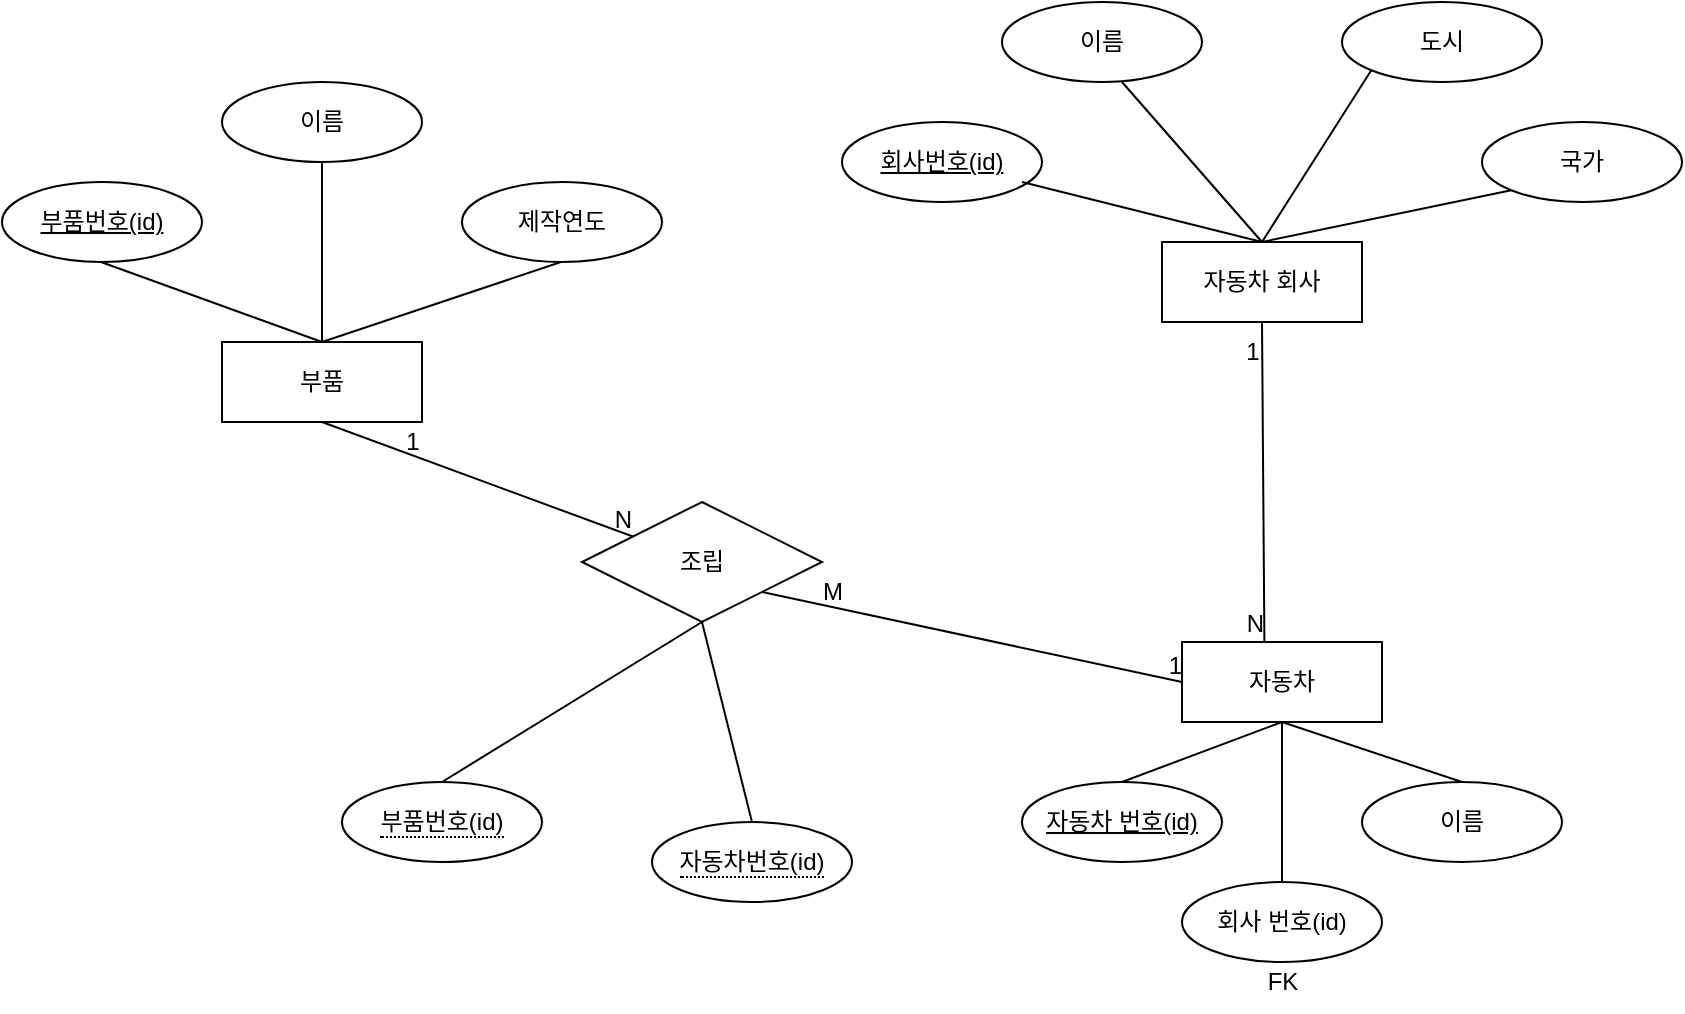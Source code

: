 <mxfile version="20.8.16" type="device"><diagram id="R2lEEEUBdFMjLlhIrx00" name="Page-1"><mxGraphModel dx="1050" dy="629" grid="1" gridSize="10" guides="1" tooltips="1" connect="1" arrows="1" fold="1" page="1" pageScale="1" pageWidth="850" pageHeight="1100" math="0" shadow="0" extFonts="Permanent Marker^https://fonts.googleapis.com/css?family=Permanent+Marker"><root><mxCell id="0"/><mxCell id="1" parent="0"/><mxCell id="nyLi_83RRAz7KCExdNjd-14" value="부품" style="whiteSpace=wrap;html=1;align=center;" vertex="1" parent="1"><mxGeometry x="160" y="260" width="100" height="40" as="geometry"/></mxCell><mxCell id="nyLi_83RRAz7KCExdNjd-17" value="자동차" style="whiteSpace=wrap;html=1;align=center;" vertex="1" parent="1"><mxGeometry x="640" y="410" width="100" height="40" as="geometry"/></mxCell><mxCell id="nyLi_83RRAz7KCExdNjd-21" value="자동차 회사" style="whiteSpace=wrap;html=1;align=center;" vertex="1" parent="1"><mxGeometry x="630" y="210" width="100" height="40" as="geometry"/></mxCell><mxCell id="nyLi_83RRAz7KCExdNjd-23" value="부품번호(id)" style="ellipse;whiteSpace=wrap;html=1;align=center;fontStyle=4;" vertex="1" parent="1"><mxGeometry x="50" y="180" width="100" height="40" as="geometry"/></mxCell><mxCell id="nyLi_83RRAz7KCExdNjd-24" value="이름" style="ellipse;whiteSpace=wrap;html=1;align=center;" vertex="1" parent="1"><mxGeometry x="160" y="130" width="100" height="40" as="geometry"/></mxCell><mxCell id="nyLi_83RRAz7KCExdNjd-25" value="제작연도" style="ellipse;whiteSpace=wrap;html=1;align=center;" vertex="1" parent="1"><mxGeometry x="280" y="180" width="100" height="40" as="geometry"/></mxCell><mxCell id="nyLi_83RRAz7KCExdNjd-27" value="" style="endArrow=none;html=1;rounded=0;exitX=0.5;exitY=0;exitDx=0;exitDy=0;" edge="1" parent="1" source="nyLi_83RRAz7KCExdNjd-14"><mxGeometry width="50" height="50" relative="1" as="geometry"><mxPoint x="120" y="430" as="sourcePoint"/><mxPoint x="210" y="170" as="targetPoint"/><Array as="points"><mxPoint x="210" y="170"/></Array></mxGeometry></mxCell><mxCell id="nyLi_83RRAz7KCExdNjd-28" value="" style="endArrow=none;html=1;rounded=0;exitX=0.5;exitY=0;exitDx=0;exitDy=0;" edge="1" parent="1" source="nyLi_83RRAz7KCExdNjd-14"><mxGeometry width="50" height="50" relative="1" as="geometry"><mxPoint x="329.5" y="310" as="sourcePoint"/><mxPoint x="329.5" y="220" as="targetPoint"/><Array as="points"><mxPoint x="329.5" y="220"/></Array></mxGeometry></mxCell><mxCell id="nyLi_83RRAz7KCExdNjd-29" value="" style="endArrow=none;html=1;rounded=0;exitX=0.5;exitY=0;exitDx=0;exitDy=0;" edge="1" parent="1" source="nyLi_83RRAz7KCExdNjd-14"><mxGeometry width="50" height="50" relative="1" as="geometry"><mxPoint x="99.5" y="310" as="sourcePoint"/><mxPoint x="99.5" y="220" as="targetPoint"/><Array as="points"><mxPoint x="99.5" y="220"/></Array></mxGeometry></mxCell><mxCell id="nyLi_83RRAz7KCExdNjd-51" value="회사번호(id)" style="ellipse;whiteSpace=wrap;html=1;align=center;fontStyle=4;" vertex="1" parent="1"><mxGeometry x="470" y="150" width="100" height="40" as="geometry"/></mxCell><mxCell id="nyLi_83RRAz7KCExdNjd-52" value="이름" style="ellipse;whiteSpace=wrap;html=1;align=center;" vertex="1" parent="1"><mxGeometry x="550" y="90" width="100" height="40" as="geometry"/></mxCell><mxCell id="nyLi_83RRAz7KCExdNjd-65" style="rounded=0;orthogonalLoop=1;jettySize=auto;html=1;exitX=0;exitY=1;exitDx=0;exitDy=0;startArrow=none;startFill=0;endArrow=none;endFill=0;" edge="1" parent="1" source="nyLi_83RRAz7KCExdNjd-53"><mxGeometry relative="1" as="geometry"><mxPoint x="680" y="210" as="targetPoint"/></mxGeometry></mxCell><mxCell id="nyLi_83RRAz7KCExdNjd-53" value="도시" style="ellipse;whiteSpace=wrap;html=1;align=center;" vertex="1" parent="1"><mxGeometry x="720" y="90" width="100" height="40" as="geometry"/></mxCell><mxCell id="nyLi_83RRAz7KCExdNjd-56" value="" style="endArrow=none;html=1;rounded=0;exitX=0.5;exitY=0;exitDx=0;exitDy=0;" edge="1" parent="1" source="nyLi_83RRAz7KCExdNjd-21"><mxGeometry width="50" height="50" relative="1" as="geometry"><mxPoint x="670.5" y="220" as="sourcePoint"/><mxPoint x="560" y="180" as="targetPoint"/><Array as="points"><mxPoint x="560" y="180"/></Array></mxGeometry></mxCell><mxCell id="nyLi_83RRAz7KCExdNjd-66" style="edgeStyle=none;rounded=0;orthogonalLoop=1;jettySize=auto;html=1;exitX=0;exitY=1;exitDx=0;exitDy=0;entryX=0.5;entryY=0;entryDx=0;entryDy=0;startArrow=none;startFill=0;endArrow=none;endFill=0;" edge="1" parent="1" source="nyLi_83RRAz7KCExdNjd-57" target="nyLi_83RRAz7KCExdNjd-21"><mxGeometry relative="1" as="geometry"/></mxCell><mxCell id="nyLi_83RRAz7KCExdNjd-57" value="국가" style="ellipse;whiteSpace=wrap;html=1;align=center;" vertex="1" parent="1"><mxGeometry x="790" y="150" width="100" height="40" as="geometry"/></mxCell><mxCell id="nyLi_83RRAz7KCExdNjd-63" value="" style="endArrow=none;html=1;rounded=0;" edge="1" parent="1"><mxGeometry relative="1" as="geometry"><mxPoint x="610" y="130" as="sourcePoint"/><mxPoint x="680" y="210" as="targetPoint"/></mxGeometry></mxCell><mxCell id="nyLi_83RRAz7KCExdNjd-69" style="edgeStyle=none;rounded=0;orthogonalLoop=1;jettySize=auto;html=1;exitX=0.5;exitY=0;exitDx=0;exitDy=0;entryX=0.5;entryY=1;entryDx=0;entryDy=0;startArrow=none;startFill=0;endArrow=none;endFill=0;" edge="1" parent="1" source="nyLi_83RRAz7KCExdNjd-67" target="nyLi_83RRAz7KCExdNjd-17"><mxGeometry relative="1" as="geometry"/></mxCell><mxCell id="nyLi_83RRAz7KCExdNjd-67" value="자동차 번호(id)" style="ellipse;whiteSpace=wrap;html=1;align=center;fontStyle=4;" vertex="1" parent="1"><mxGeometry x="560" y="480" width="100" height="40" as="geometry"/></mxCell><mxCell id="nyLi_83RRAz7KCExdNjd-70" style="edgeStyle=none;rounded=0;orthogonalLoop=1;jettySize=auto;html=1;exitX=0.5;exitY=0;exitDx=0;exitDy=0;startArrow=none;startFill=0;endArrow=none;endFill=0;" edge="1" parent="1" source="nyLi_83RRAz7KCExdNjd-68"><mxGeometry relative="1" as="geometry"><mxPoint x="690" y="450" as="targetPoint"/></mxGeometry></mxCell><mxCell id="nyLi_83RRAz7KCExdNjd-68" value="이름" style="ellipse;whiteSpace=wrap;html=1;align=center;" vertex="1" parent="1"><mxGeometry x="730" y="480" width="100" height="40" as="geometry"/></mxCell><mxCell id="nyLi_83RRAz7KCExdNjd-71" value="" style="endArrow=none;html=1;rounded=0;exitX=0.5;exitY=1;exitDx=0;exitDy=0;entryX=0.412;entryY=-0.01;entryDx=0;entryDy=0;entryPerimeter=0;" edge="1" parent="1" source="nyLi_83RRAz7KCExdNjd-21" target="nyLi_83RRAz7KCExdNjd-17"><mxGeometry relative="1" as="geometry"><mxPoint x="610" y="320" as="sourcePoint"/><mxPoint x="680" y="400" as="targetPoint"/></mxGeometry></mxCell><mxCell id="nyLi_83RRAz7KCExdNjd-72" value="N" style="resizable=0;html=1;align=right;verticalAlign=bottom;" connectable="0" vertex="1" parent="nyLi_83RRAz7KCExdNjd-71"><mxGeometry x="1" relative="1" as="geometry"/></mxCell><mxCell id="nyLi_83RRAz7KCExdNjd-73" value="1" style="text;html=1;align=center;verticalAlign=middle;resizable=0;points=[];autosize=1;strokeColor=none;fillColor=none;" vertex="1" parent="1"><mxGeometry x="660" y="250" width="30" height="30" as="geometry"/></mxCell><mxCell id="nyLi_83RRAz7KCExdNjd-80" style="edgeStyle=none;rounded=0;orthogonalLoop=1;jettySize=auto;html=1;exitX=0.5;exitY=0;exitDx=0;exitDy=0;startArrow=none;startFill=0;endArrow=none;endFill=0;" edge="1" parent="1" source="nyLi_83RRAz7KCExdNjd-79"><mxGeometry relative="1" as="geometry"><mxPoint x="690" y="450" as="targetPoint"/></mxGeometry></mxCell><mxCell id="nyLi_83RRAz7KCExdNjd-79" value="회사 번호(id)" style="ellipse;whiteSpace=wrap;html=1;align=center;" vertex="1" parent="1"><mxGeometry x="640" y="530" width="100" height="40" as="geometry"/></mxCell><mxCell id="nyLi_83RRAz7KCExdNjd-81" value="FK" style="text;html=1;align=center;verticalAlign=middle;resizable=0;points=[];autosize=1;strokeColor=none;fillColor=none;" vertex="1" parent="1"><mxGeometry x="670" y="565" width="40" height="30" as="geometry"/></mxCell><mxCell id="nyLi_83RRAz7KCExdNjd-82" value="조립" style="shape=rhombus;perimeter=rhombusPerimeter;whiteSpace=wrap;html=1;align=center;" vertex="1" parent="1"><mxGeometry x="340" y="340" width="120" height="60" as="geometry"/></mxCell><mxCell id="nyLi_83RRAz7KCExdNjd-83" value="" style="endArrow=none;html=1;rounded=0;" edge="1" parent="1" target="nyLi_83RRAz7KCExdNjd-82"><mxGeometry relative="1" as="geometry"><mxPoint x="210" y="300" as="sourcePoint"/><mxPoint x="370" y="300" as="targetPoint"/></mxGeometry></mxCell><mxCell id="nyLi_83RRAz7KCExdNjd-84" value="N" style="resizable=0;html=1;align=right;verticalAlign=bottom;" connectable="0" vertex="1" parent="nyLi_83RRAz7KCExdNjd-83"><mxGeometry x="1" relative="1" as="geometry"/></mxCell><mxCell id="nyLi_83RRAz7KCExdNjd-85" value="" style="endArrow=none;html=1;rounded=0;entryX=0;entryY=0.5;entryDx=0;entryDy=0;exitX=1;exitY=1;exitDx=0;exitDy=0;" edge="1" parent="1" source="nyLi_83RRAz7KCExdNjd-82" target="nyLi_83RRAz7KCExdNjd-17"><mxGeometry relative="1" as="geometry"><mxPoint x="360" y="370" as="sourcePoint"/><mxPoint x="520" y="370" as="targetPoint"/></mxGeometry></mxCell><mxCell id="nyLi_83RRAz7KCExdNjd-86" value="1" style="resizable=0;html=1;align=right;verticalAlign=bottom;" connectable="0" vertex="1" parent="nyLi_83RRAz7KCExdNjd-85"><mxGeometry x="1" relative="1" as="geometry"/></mxCell><mxCell id="nyLi_83RRAz7KCExdNjd-87" value="1" style="text;html=1;align=center;verticalAlign=middle;resizable=0;points=[];autosize=1;strokeColor=none;fillColor=none;" vertex="1" parent="1"><mxGeometry x="240" y="295" width="30" height="30" as="geometry"/></mxCell><mxCell id="nyLi_83RRAz7KCExdNjd-88" value="M" style="text;html=1;align=center;verticalAlign=middle;resizable=0;points=[];autosize=1;strokeColor=none;fillColor=none;" vertex="1" parent="1"><mxGeometry x="450" y="370" width="30" height="30" as="geometry"/></mxCell><mxCell id="nyLi_83RRAz7KCExdNjd-96" style="edgeStyle=none;rounded=0;orthogonalLoop=1;jettySize=auto;html=1;exitX=0.5;exitY=0;exitDx=0;exitDy=0;startArrow=none;startFill=0;endArrow=none;endFill=0;entryX=0.5;entryY=1;entryDx=0;entryDy=0;" edge="1" parent="1" source="nyLi_83RRAz7KCExdNjd-91" target="nyLi_83RRAz7KCExdNjd-82"><mxGeometry relative="1" as="geometry"/></mxCell><mxCell id="nyLi_83RRAz7KCExdNjd-91" value="&lt;span style=&quot;border-bottom: 1px dotted&quot;&gt;부품번호(id)&lt;/span&gt;" style="ellipse;whiteSpace=wrap;html=1;align=center;" vertex="1" parent="1"><mxGeometry x="220" y="480" width="100" height="40" as="geometry"/></mxCell><mxCell id="nyLi_83RRAz7KCExdNjd-97" style="edgeStyle=none;rounded=0;orthogonalLoop=1;jettySize=auto;html=1;exitX=0.5;exitY=0;exitDx=0;exitDy=0;entryX=0.5;entryY=1;entryDx=0;entryDy=0;startArrow=none;startFill=0;endArrow=none;endFill=0;" edge="1" parent="1" source="nyLi_83RRAz7KCExdNjd-95" target="nyLi_83RRAz7KCExdNjd-82"><mxGeometry relative="1" as="geometry"/></mxCell><mxCell id="nyLi_83RRAz7KCExdNjd-95" value="&lt;span style=&quot;border-bottom: 1px dotted&quot;&gt;자동차번호(id)&lt;/span&gt;" style="ellipse;whiteSpace=wrap;html=1;align=center;" vertex="1" parent="1"><mxGeometry x="375" y="500" width="100" height="40" as="geometry"/></mxCell><mxCell id="nyLi_83RRAz7KCExdNjd-98" style="edgeStyle=none;rounded=0;orthogonalLoop=1;jettySize=auto;html=1;exitX=0.5;exitY=1;exitDx=0;exitDy=0;startArrow=none;startFill=0;endArrow=none;endFill=0;" edge="1" parent="1" source="nyLi_83RRAz7KCExdNjd-95" target="nyLi_83RRAz7KCExdNjd-95"><mxGeometry relative="1" as="geometry"/></mxCell></root></mxGraphModel></diagram></mxfile>